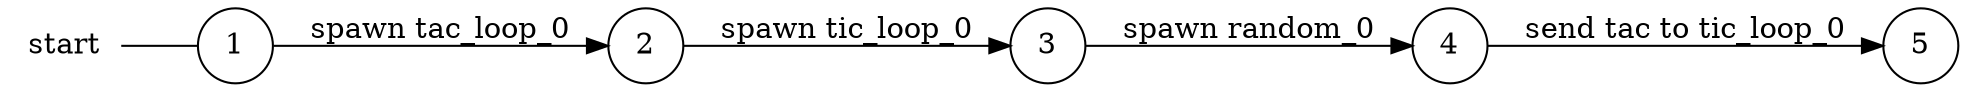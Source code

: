 digraph start {
	rankdir="LR";
	n_0 [label="start", shape="plaintext"];
	n_1 [id="5", shape=circle, label="4"];
	n_2 [id="1", shape=circle, label="1"];
	n_0 -> n_2 [arrowhead=none];
	n_3 [id="2", shape=circle, label="2"];
	n_4 [id="4", shape=circle, label="5"];
	n_5 [id="3", shape=circle, label="3"];

	n_1 -> n_4 [id="[$e|0]", label="send tac to tic_loop_0"];
	n_2 -> n_3 [id="[$e|3]", label="spawn tac_loop_0"];
	n_3 -> n_5 [id="[$e|2]", label="spawn tic_loop_0"];
	n_5 -> n_1 [id="[$e|1]", label="spawn random_0"];
}
